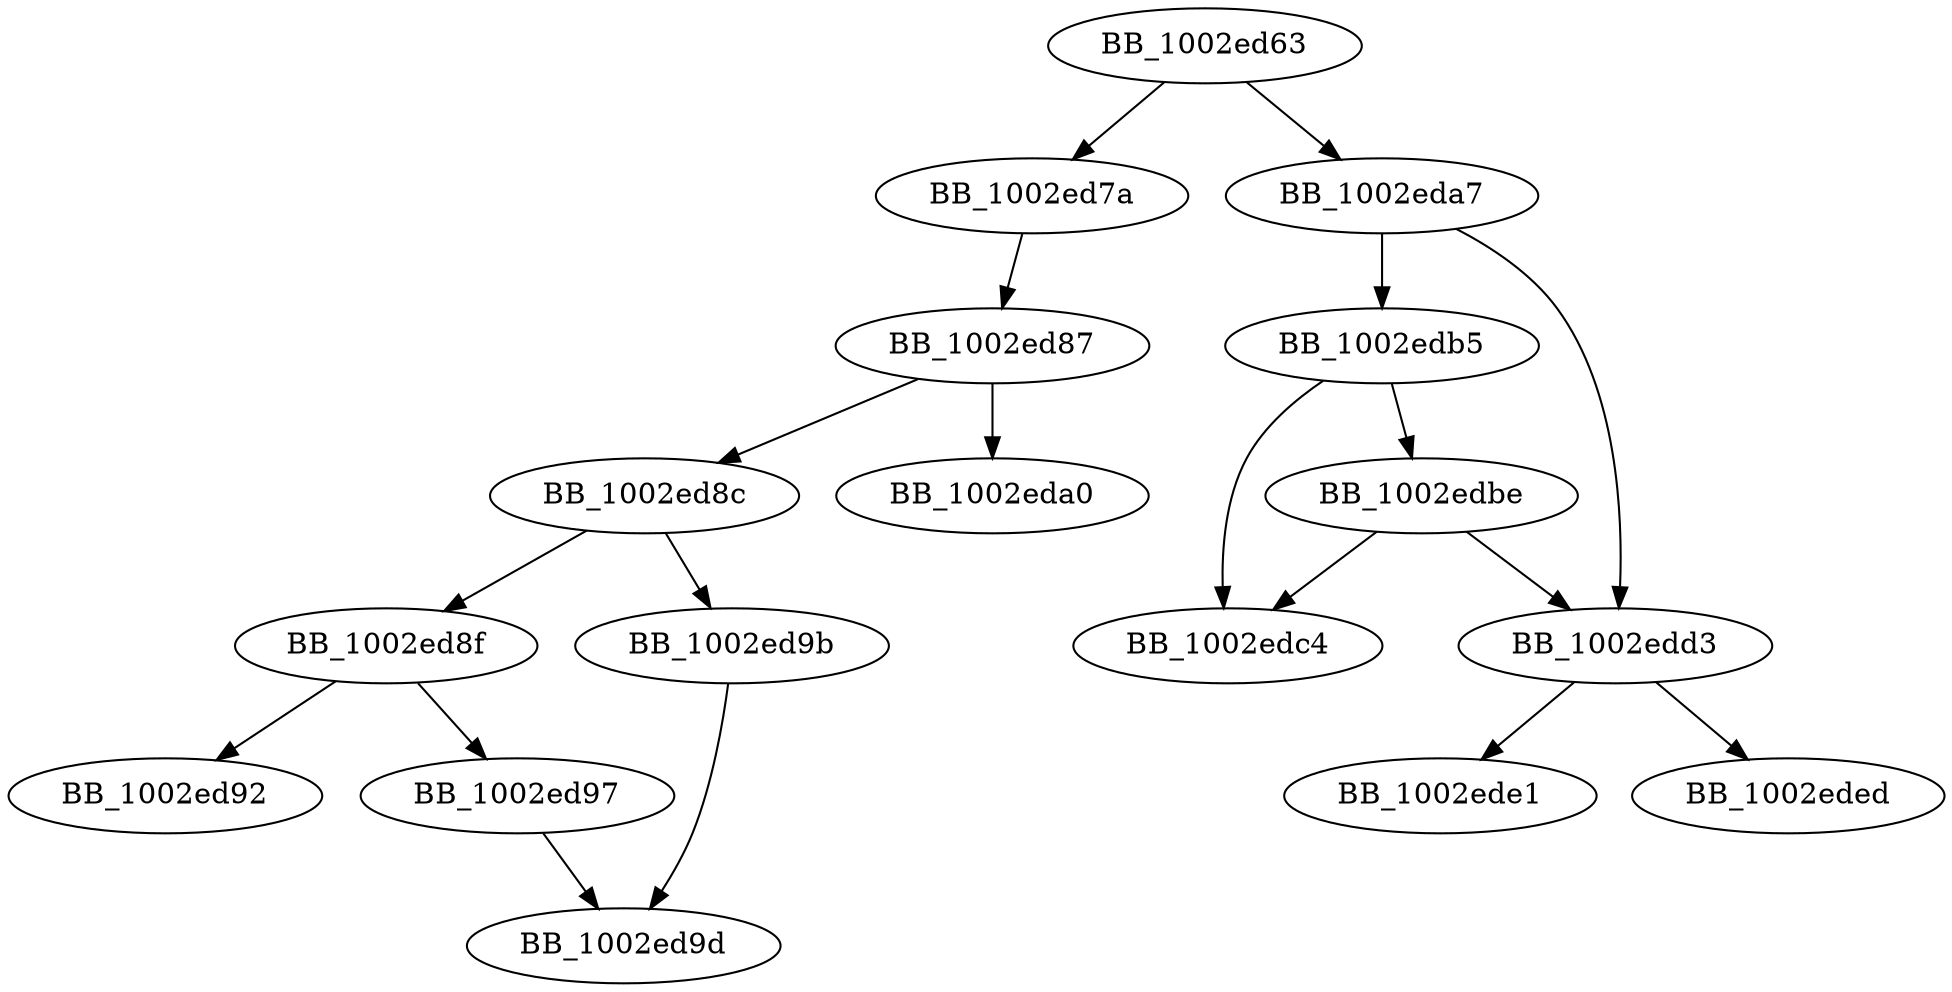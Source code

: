 DiGraph __fpclass{
BB_1002ed63->BB_1002ed7a
BB_1002ed63->BB_1002eda7
BB_1002ed7a->BB_1002ed87
BB_1002ed87->BB_1002ed8c
BB_1002ed87->BB_1002eda0
BB_1002ed8c->BB_1002ed8f
BB_1002ed8c->BB_1002ed9b
BB_1002ed8f->BB_1002ed92
BB_1002ed8f->BB_1002ed97
BB_1002ed97->BB_1002ed9d
BB_1002ed9b->BB_1002ed9d
BB_1002eda7->BB_1002edb5
BB_1002eda7->BB_1002edd3
BB_1002edb5->BB_1002edbe
BB_1002edb5->BB_1002edc4
BB_1002edbe->BB_1002edc4
BB_1002edbe->BB_1002edd3
BB_1002edd3->BB_1002ede1
BB_1002edd3->BB_1002eded
}
